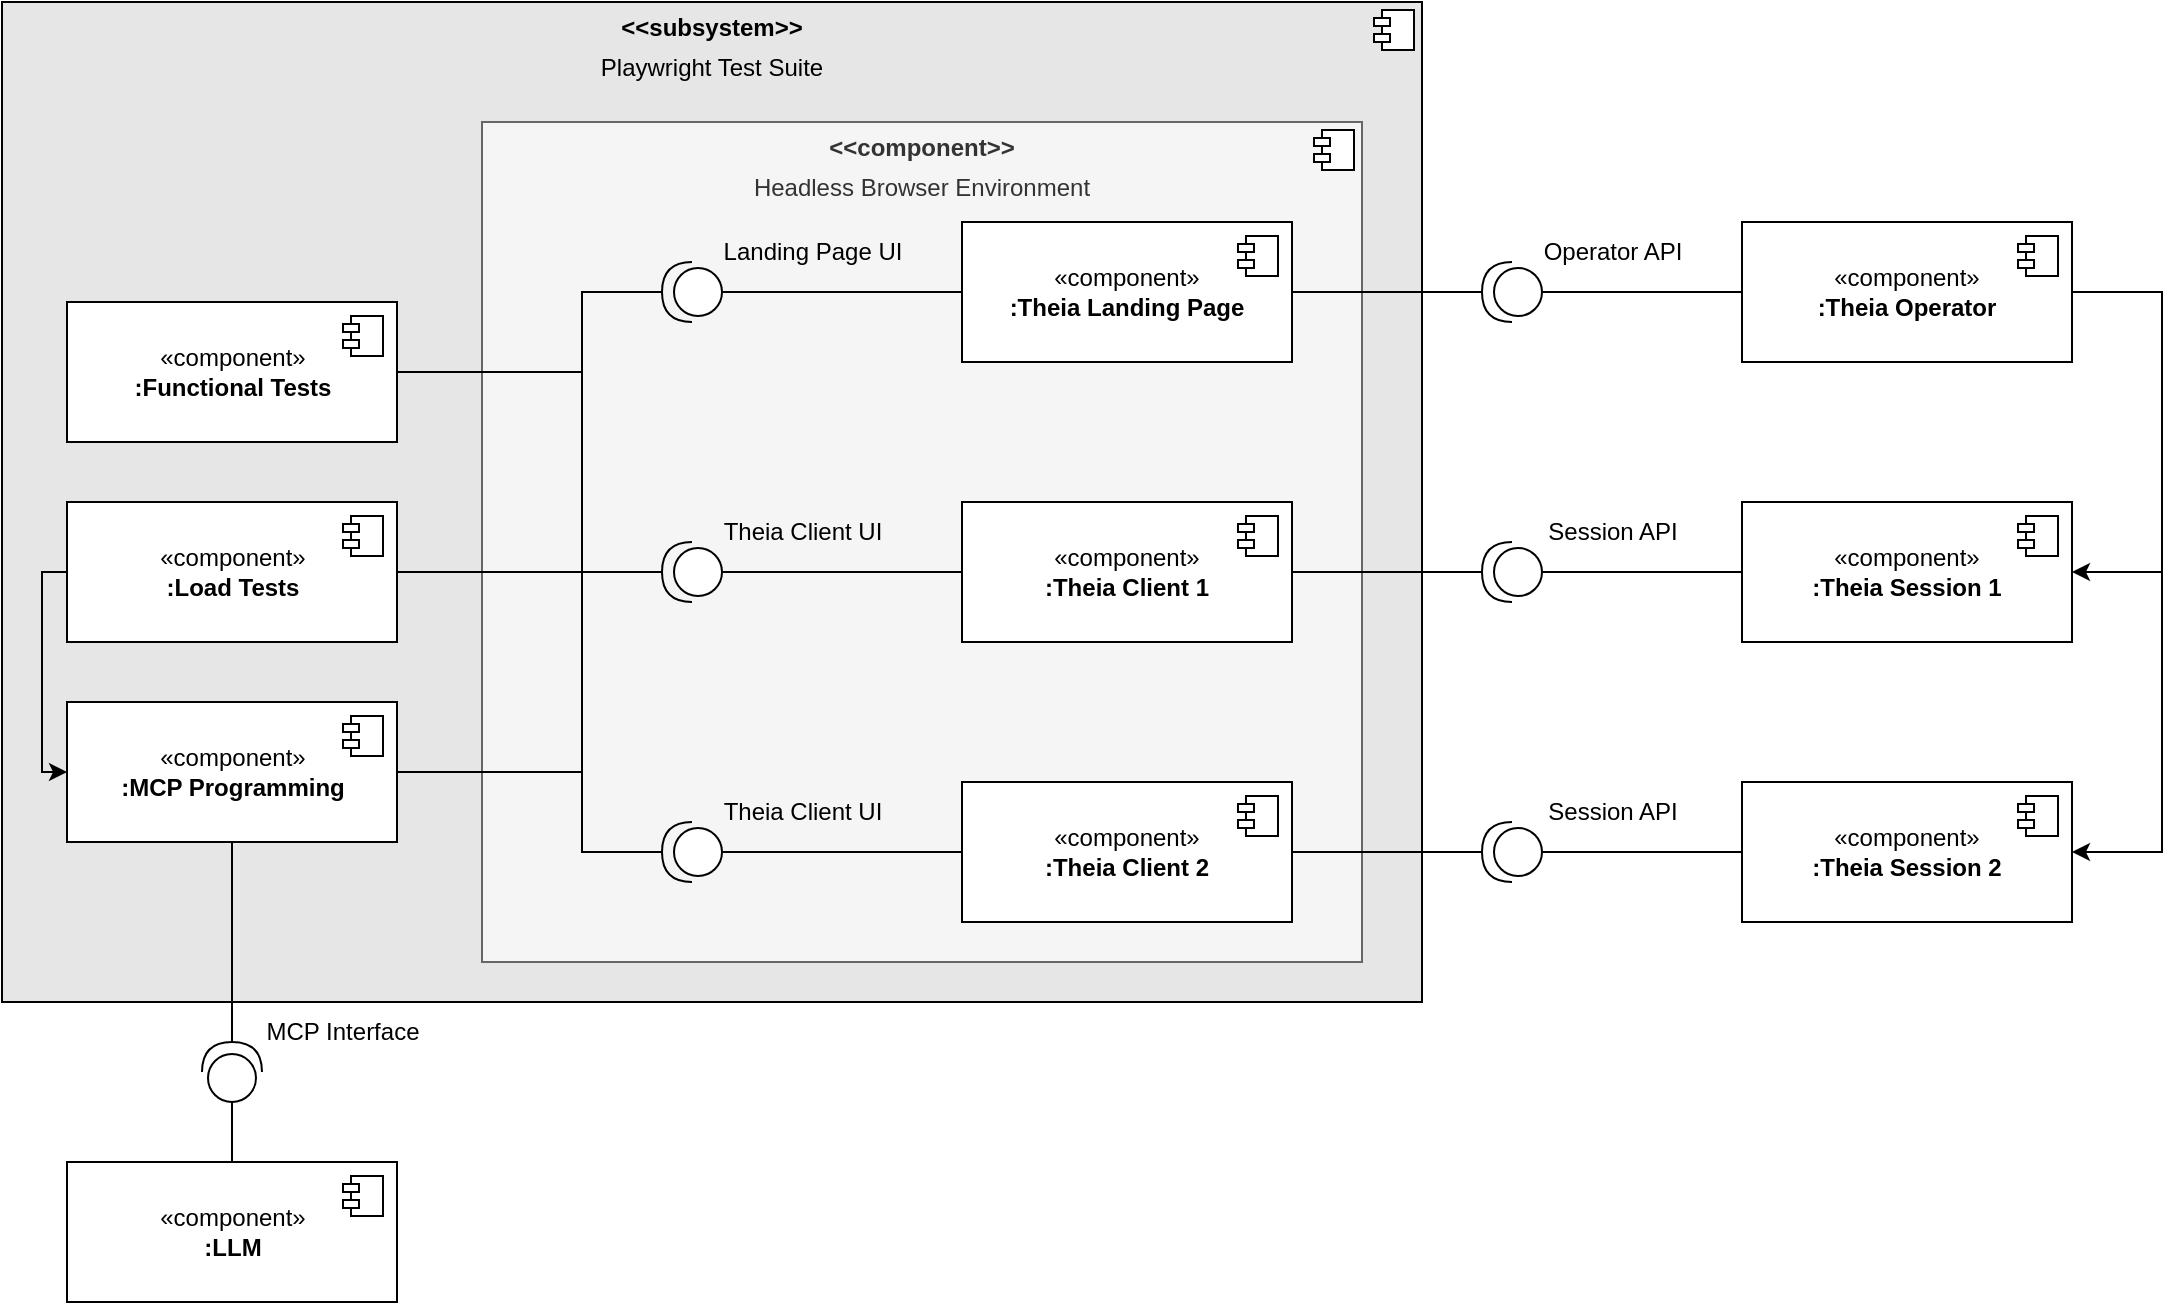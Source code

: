 <mxfile version="27.0.8">
  <diagram name="Page-1" id="qFxYQJbpSyoh8fPCr9-L">
    <mxGraphModel dx="1035" dy="888" grid="1" gridSize="10" guides="1" tooltips="1" connect="1" arrows="1" fold="1" page="1" pageScale="1" pageWidth="850" pageHeight="1100" math="0" shadow="0">
      <root>
        <mxCell id="0" />
        <mxCell id="1" parent="0" />
        <mxCell id="7NGxq5-9-iapTq57Xf24-4" value="&lt;p style=&quot;margin:0px;margin-top:6px;text-align:center;&quot;&gt;&lt;b&gt;&amp;lt;&amp;lt;subsystem&amp;gt;&amp;gt;&lt;/b&gt;&lt;/p&gt;&lt;p style=&quot;margin:0px;margin-top:6px;text-align:center;&quot;&gt;Playwright Test Suite&lt;/p&gt;" style="align=left;overflow=fill;html=1;dropTarget=0;whiteSpace=wrap;fillColor=#E6E6E6;" parent="1" vertex="1">
          <mxGeometry x="130" y="10" width="710" height="500" as="geometry" />
        </mxCell>
        <mxCell id="7NGxq5-9-iapTq57Xf24-5" value="" style="shape=component;jettyWidth=8;jettyHeight=4;" parent="7NGxq5-9-iapTq57Xf24-4" vertex="1">
          <mxGeometry x="1" width="20" height="20" relative="1" as="geometry">
            <mxPoint x="-24" y="4" as="offset" />
          </mxGeometry>
        </mxCell>
        <mxCell id="iGL5ITCLJhMQxGC2DGZs-3" value="&lt;p style=&quot;margin:0px;margin-top:6px;text-align:center;&quot;&gt;&lt;b&gt;&amp;lt;&amp;lt;component&amp;gt;&amp;gt;&lt;/b&gt;&lt;/p&gt;&lt;p style=&quot;margin:0px;margin-top:6px;text-align:center;&quot;&gt;Headless Browser Environment&lt;/p&gt;" style="align=left;overflow=fill;html=1;dropTarget=0;whiteSpace=wrap;fillColor=#f5f5f5;strokeColor=#666666;fontColor=#333333;" vertex="1" parent="1">
          <mxGeometry x="370" y="70" width="440" height="420" as="geometry" />
        </mxCell>
        <mxCell id="iGL5ITCLJhMQxGC2DGZs-4" value="" style="shape=component;jettyWidth=8;jettyHeight=4;" vertex="1" parent="iGL5ITCLJhMQxGC2DGZs-3">
          <mxGeometry x="1" width="20" height="20" relative="1" as="geometry">
            <mxPoint x="-24" y="4" as="offset" />
          </mxGeometry>
        </mxCell>
        <mxCell id="7NGxq5-9-iapTq57Xf24-54" style="edgeStyle=orthogonalEdgeStyle;rounded=0;orthogonalLoop=1;jettySize=auto;html=1;endArrow=none;startFill=0;" parent="1" source="7NGxq5-9-iapTq57Xf24-8" target="7NGxq5-9-iapTq57Xf24-32" edge="1">
          <mxGeometry relative="1" as="geometry">
            <Array as="points">
              <mxPoint x="420" y="195" />
              <mxPoint x="420" y="155" />
            </Array>
          </mxGeometry>
        </mxCell>
        <mxCell id="7NGxq5-9-iapTq57Xf24-8" value="«component»&lt;br&gt;&lt;b&gt;:Functional Tests&lt;/b&gt;" style="html=1;dropTarget=0;whiteSpace=wrap;" parent="1" vertex="1">
          <mxGeometry x="162.5" y="160" width="165" height="70" as="geometry" />
        </mxCell>
        <mxCell id="7NGxq5-9-iapTq57Xf24-9" value="" style="shape=module;jettyWidth=8;jettyHeight=4;" parent="7NGxq5-9-iapTq57Xf24-8" vertex="1">
          <mxGeometry x="1" width="20" height="20" relative="1" as="geometry">
            <mxPoint x="-27" y="7" as="offset" />
          </mxGeometry>
        </mxCell>
        <mxCell id="7NGxq5-9-iapTq57Xf24-14" style="edgeStyle=orthogonalEdgeStyle;rounded=0;orthogonalLoop=1;jettySize=auto;html=1;entryX=0;entryY=0.5;entryDx=0;entryDy=0;exitX=0;exitY=0.5;exitDx=0;exitDy=0;" parent="1" source="7NGxq5-9-iapTq57Xf24-10" target="7NGxq5-9-iapTq57Xf24-12" edge="1">
          <mxGeometry relative="1" as="geometry">
            <Array as="points">
              <mxPoint x="150" y="295" />
              <mxPoint x="150" y="395" />
            </Array>
          </mxGeometry>
        </mxCell>
        <mxCell id="7NGxq5-9-iapTq57Xf24-10" value="«component»&lt;br&gt;&lt;b&gt;:Load Tests&lt;/b&gt;" style="html=1;dropTarget=0;whiteSpace=wrap;" parent="1" vertex="1">
          <mxGeometry x="162.5" y="260" width="165" height="70" as="geometry" />
        </mxCell>
        <mxCell id="7NGxq5-9-iapTq57Xf24-11" value="" style="shape=module;jettyWidth=8;jettyHeight=4;" parent="7NGxq5-9-iapTq57Xf24-10" vertex="1">
          <mxGeometry x="1" width="20" height="20" relative="1" as="geometry">
            <mxPoint x="-27" y="7" as="offset" />
          </mxGeometry>
        </mxCell>
        <mxCell id="7NGxq5-9-iapTq57Xf24-55" style="edgeStyle=orthogonalEdgeStyle;rounded=0;orthogonalLoop=1;jettySize=auto;html=1;endArrow=none;startFill=0;" parent="1" source="7NGxq5-9-iapTq57Xf24-12" target="7NGxq5-9-iapTq57Xf24-37" edge="1">
          <mxGeometry relative="1" as="geometry">
            <Array as="points">
              <mxPoint x="420" y="395" />
              <mxPoint x="420" y="435" />
            </Array>
          </mxGeometry>
        </mxCell>
        <mxCell id="7NGxq5-9-iapTq57Xf24-12" value="«component»&lt;br&gt;&lt;b&gt;:MCP Programming&lt;/b&gt;" style="html=1;dropTarget=0;whiteSpace=wrap;" parent="1" vertex="1">
          <mxGeometry x="162.5" y="360" width="165" height="70" as="geometry" />
        </mxCell>
        <mxCell id="7NGxq5-9-iapTq57Xf24-13" value="" style="shape=module;jettyWidth=8;jettyHeight=4;" parent="7NGxq5-9-iapTq57Xf24-12" vertex="1">
          <mxGeometry x="1" width="20" height="20" relative="1" as="geometry">
            <mxPoint x="-27" y="7" as="offset" />
          </mxGeometry>
        </mxCell>
        <mxCell id="7NGxq5-9-iapTq57Xf24-20" value="" style="ellipse;whiteSpace=wrap;html=1;align=center;aspect=fixed;fillColor=none;strokeColor=none;resizable=0;perimeter=centerPerimeter;rotatable=0;allowArrows=0;points=[];outlineConnect=1;" parent="1" vertex="1">
          <mxGeometry x="230" y="570" width="10" height="10" as="geometry" />
        </mxCell>
        <mxCell id="7NGxq5-9-iapTq57Xf24-21" value="" style="shape=providedRequiredInterface;html=1;verticalLabelPosition=bottom;sketch=0;direction=north;" parent="1" vertex="1">
          <mxGeometry x="230" y="530" width="30" height="30" as="geometry" />
        </mxCell>
        <mxCell id="7NGxq5-9-iapTq57Xf24-27" style="edgeStyle=orthogonalEdgeStyle;rounded=0;orthogonalLoop=1;jettySize=auto;html=1;entryX=1;entryY=0.5;entryDx=0;entryDy=0;entryPerimeter=0;endArrow=none;startFill=0;" parent="1" source="7NGxq5-9-iapTq57Xf24-12" target="7NGxq5-9-iapTq57Xf24-21" edge="1">
          <mxGeometry relative="1" as="geometry" />
        </mxCell>
        <mxCell id="7NGxq5-9-iapTq57Xf24-28" value="MCP Interface" style="text;html=1;align=center;verticalAlign=middle;resizable=0;points=[];autosize=1;strokeColor=none;fillColor=none;" parent="1" vertex="1">
          <mxGeometry x="250" y="510" width="100" height="30" as="geometry" />
        </mxCell>
        <mxCell id="7NGxq5-9-iapTq57Xf24-31" style="edgeStyle=orthogonalEdgeStyle;rounded=0;orthogonalLoop=1;jettySize=auto;html=1;endArrow=none;startFill=0;" parent="1" source="7NGxq5-9-iapTq57Xf24-29" target="7NGxq5-9-iapTq57Xf24-21" edge="1">
          <mxGeometry relative="1" as="geometry" />
        </mxCell>
        <mxCell id="7NGxq5-9-iapTq57Xf24-29" value="«component»&lt;br&gt;&lt;b&gt;:LLM&lt;/b&gt;" style="html=1;dropTarget=0;whiteSpace=wrap;" parent="1" vertex="1">
          <mxGeometry x="162.5" y="590" width="165" height="70" as="geometry" />
        </mxCell>
        <mxCell id="7NGxq5-9-iapTq57Xf24-30" value="" style="shape=module;jettyWidth=8;jettyHeight=4;" parent="7NGxq5-9-iapTq57Xf24-29" vertex="1">
          <mxGeometry x="1" width="20" height="20" relative="1" as="geometry">
            <mxPoint x="-27" y="7" as="offset" />
          </mxGeometry>
        </mxCell>
        <mxCell id="7NGxq5-9-iapTq57Xf24-49" style="edgeStyle=orthogonalEdgeStyle;rounded=0;orthogonalLoop=1;jettySize=auto;html=1;endArrow=none;startFill=0;" parent="1" source="7NGxq5-9-iapTq57Xf24-32" target="7NGxq5-9-iapTq57Xf24-39" edge="1">
          <mxGeometry relative="1" as="geometry" />
        </mxCell>
        <mxCell id="7NGxq5-9-iapTq57Xf24-32" value="" style="shape=providedRequiredInterface;html=1;verticalLabelPosition=bottom;sketch=0;direction=west;" parent="1" vertex="1">
          <mxGeometry x="460" y="140" width="30" height="30" as="geometry" />
        </mxCell>
        <mxCell id="7NGxq5-9-iapTq57Xf24-34" value="Landing Page UI" style="text;html=1;align=center;verticalAlign=middle;resizable=0;points=[];autosize=1;strokeColor=none;fillColor=none;" parent="1" vertex="1">
          <mxGeometry x="480" y="120" width="110" height="30" as="geometry" />
        </mxCell>
        <mxCell id="7NGxq5-9-iapTq57Xf24-48" style="edgeStyle=orthogonalEdgeStyle;rounded=0;orthogonalLoop=1;jettySize=auto;html=1;endArrow=none;startFill=0;" parent="1" source="7NGxq5-9-iapTq57Xf24-35" target="7NGxq5-9-iapTq57Xf24-41" edge="1">
          <mxGeometry relative="1" as="geometry" />
        </mxCell>
        <mxCell id="7NGxq5-9-iapTq57Xf24-35" value="" style="shape=providedRequiredInterface;html=1;verticalLabelPosition=bottom;sketch=0;direction=west;" parent="1" vertex="1">
          <mxGeometry x="460" y="280" width="30" height="30" as="geometry" />
        </mxCell>
        <mxCell id="7NGxq5-9-iapTq57Xf24-36" value="Theia Client UI" style="text;html=1;align=center;verticalAlign=middle;resizable=0;points=[];autosize=1;strokeColor=none;fillColor=none;" parent="1" vertex="1">
          <mxGeometry x="480" y="260" width="100" height="30" as="geometry" />
        </mxCell>
        <mxCell id="7NGxq5-9-iapTq57Xf24-47" style="edgeStyle=orthogonalEdgeStyle;rounded=0;orthogonalLoop=1;jettySize=auto;html=1;endArrow=none;startFill=0;" parent="1" source="7NGxq5-9-iapTq57Xf24-37" target="7NGxq5-9-iapTq57Xf24-43" edge="1">
          <mxGeometry relative="1" as="geometry" />
        </mxCell>
        <mxCell id="7NGxq5-9-iapTq57Xf24-37" value="" style="shape=providedRequiredInterface;html=1;verticalLabelPosition=bottom;sketch=0;direction=west;" parent="1" vertex="1">
          <mxGeometry x="460" y="420" width="30" height="30" as="geometry" />
        </mxCell>
        <mxCell id="7NGxq5-9-iapTq57Xf24-38" value="Theia Client UI" style="text;html=1;align=center;verticalAlign=middle;resizable=0;points=[];autosize=1;strokeColor=none;fillColor=none;" parent="1" vertex="1">
          <mxGeometry x="480" y="400" width="100" height="30" as="geometry" />
        </mxCell>
        <mxCell id="7NGxq5-9-iapTq57Xf24-64" style="edgeStyle=orthogonalEdgeStyle;rounded=0;orthogonalLoop=1;jettySize=auto;html=1;endArrow=none;startFill=0;" parent="1" source="7NGxq5-9-iapTq57Xf24-39" target="7NGxq5-9-iapTq57Xf24-58" edge="1">
          <mxGeometry relative="1" as="geometry" />
        </mxCell>
        <mxCell id="7NGxq5-9-iapTq57Xf24-39" value="«component»&lt;br&gt;&lt;b&gt;:Theia Landing Page&lt;/b&gt;" style="html=1;dropTarget=0;whiteSpace=wrap;" parent="1" vertex="1">
          <mxGeometry x="610" y="120" width="165" height="70" as="geometry" />
        </mxCell>
        <mxCell id="7NGxq5-9-iapTq57Xf24-40" value="" style="shape=module;jettyWidth=8;jettyHeight=4;" parent="7NGxq5-9-iapTq57Xf24-39" vertex="1">
          <mxGeometry x="1" width="20" height="20" relative="1" as="geometry">
            <mxPoint x="-27" y="7" as="offset" />
          </mxGeometry>
        </mxCell>
        <mxCell id="7NGxq5-9-iapTq57Xf24-65" style="edgeStyle=orthogonalEdgeStyle;rounded=0;orthogonalLoop=1;jettySize=auto;html=1;endArrow=none;startFill=0;" parent="1" source="7NGxq5-9-iapTq57Xf24-41" target="7NGxq5-9-iapTq57Xf24-60" edge="1">
          <mxGeometry relative="1" as="geometry" />
        </mxCell>
        <mxCell id="7NGxq5-9-iapTq57Xf24-41" value="«component»&lt;br&gt;&lt;b&gt;:Theia Client 1&lt;/b&gt;" style="html=1;dropTarget=0;whiteSpace=wrap;" parent="1" vertex="1">
          <mxGeometry x="610" y="260" width="165" height="70" as="geometry" />
        </mxCell>
        <mxCell id="7NGxq5-9-iapTq57Xf24-42" value="" style="shape=module;jettyWidth=8;jettyHeight=4;" parent="7NGxq5-9-iapTq57Xf24-41" vertex="1">
          <mxGeometry x="1" width="20" height="20" relative="1" as="geometry">
            <mxPoint x="-27" y="7" as="offset" />
          </mxGeometry>
        </mxCell>
        <mxCell id="7NGxq5-9-iapTq57Xf24-66" style="edgeStyle=orthogonalEdgeStyle;rounded=0;orthogonalLoop=1;jettySize=auto;html=1;endArrow=none;startFill=0;" parent="1" source="7NGxq5-9-iapTq57Xf24-43" target="7NGxq5-9-iapTq57Xf24-62" edge="1">
          <mxGeometry relative="1" as="geometry" />
        </mxCell>
        <mxCell id="7NGxq5-9-iapTq57Xf24-43" value="«component»&lt;br&gt;&lt;b&gt;:Theia Client 2&lt;/b&gt;" style="html=1;dropTarget=0;whiteSpace=wrap;" parent="1" vertex="1">
          <mxGeometry x="610" y="400" width="165" height="70" as="geometry" />
        </mxCell>
        <mxCell id="7NGxq5-9-iapTq57Xf24-44" value="" style="shape=module;jettyWidth=8;jettyHeight=4;" parent="7NGxq5-9-iapTq57Xf24-43" vertex="1">
          <mxGeometry x="1" width="20" height="20" relative="1" as="geometry">
            <mxPoint x="-27" y="7" as="offset" />
          </mxGeometry>
        </mxCell>
        <mxCell id="7NGxq5-9-iapTq57Xf24-74" style="edgeStyle=orthogonalEdgeStyle;rounded=0;orthogonalLoop=1;jettySize=auto;html=1;entryX=1;entryY=0.5;entryDx=0;entryDy=0;exitX=1;exitY=0.5;exitDx=0;exitDy=0;" parent="1" source="7NGxq5-9-iapTq57Xf24-45" target="7NGxq5-9-iapTq57Xf24-67" edge="1">
          <mxGeometry relative="1" as="geometry">
            <Array as="points">
              <mxPoint x="1210" y="155" />
              <mxPoint x="1210" y="295" />
            </Array>
          </mxGeometry>
        </mxCell>
        <mxCell id="7NGxq5-9-iapTq57Xf24-75" style="edgeStyle=orthogonalEdgeStyle;rounded=0;orthogonalLoop=1;jettySize=auto;html=1;entryX=1;entryY=0.5;entryDx=0;entryDy=0;exitX=1;exitY=0.5;exitDx=0;exitDy=0;" parent="1" source="7NGxq5-9-iapTq57Xf24-45" target="7NGxq5-9-iapTq57Xf24-69" edge="1">
          <mxGeometry relative="1" as="geometry">
            <Array as="points">
              <mxPoint x="1210" y="155" />
              <mxPoint x="1210" y="435" />
            </Array>
          </mxGeometry>
        </mxCell>
        <mxCell id="7NGxq5-9-iapTq57Xf24-45" value="«component»&lt;br&gt;&lt;b&gt;:Theia Operator&lt;/b&gt;" style="html=1;dropTarget=0;whiteSpace=wrap;" parent="1" vertex="1">
          <mxGeometry x="1000" y="120" width="165" height="70" as="geometry" />
        </mxCell>
        <mxCell id="7NGxq5-9-iapTq57Xf24-46" value="" style="shape=module;jettyWidth=8;jettyHeight=4;" parent="7NGxq5-9-iapTq57Xf24-45" vertex="1">
          <mxGeometry x="1" width="20" height="20" relative="1" as="geometry">
            <mxPoint x="-27" y="7" as="offset" />
          </mxGeometry>
        </mxCell>
        <mxCell id="7NGxq5-9-iapTq57Xf24-53" style="edgeStyle=orthogonalEdgeStyle;rounded=0;orthogonalLoop=1;jettySize=auto;html=1;entryX=1;entryY=0.5;entryDx=0;entryDy=0;entryPerimeter=0;endArrow=none;startFill=0;" parent="1" source="7NGxq5-9-iapTq57Xf24-10" target="7NGxq5-9-iapTq57Xf24-35" edge="1">
          <mxGeometry relative="1" as="geometry" />
        </mxCell>
        <mxCell id="7NGxq5-9-iapTq57Xf24-56" style="edgeStyle=orthogonalEdgeStyle;rounded=0;orthogonalLoop=1;jettySize=auto;html=1;entryX=1;entryY=0.5;entryDx=0;entryDy=0;entryPerimeter=0;endArrow=none;startFill=0;" parent="1" source="7NGxq5-9-iapTq57Xf24-10" target="7NGxq5-9-iapTq57Xf24-37" edge="1">
          <mxGeometry relative="1" as="geometry">
            <Array as="points">
              <mxPoint x="420" y="295" />
              <mxPoint x="420" y="435" />
            </Array>
          </mxGeometry>
        </mxCell>
        <mxCell id="7NGxq5-9-iapTq57Xf24-57" style="edgeStyle=orthogonalEdgeStyle;rounded=0;orthogonalLoop=1;jettySize=auto;html=1;entryX=1;entryY=0.5;entryDx=0;entryDy=0;entryPerimeter=0;endArrow=none;startFill=0;" parent="1" source="7NGxq5-9-iapTq57Xf24-10" target="7NGxq5-9-iapTq57Xf24-32" edge="1">
          <mxGeometry relative="1" as="geometry">
            <Array as="points">
              <mxPoint x="420" y="295" />
              <mxPoint x="420" y="155" />
            </Array>
          </mxGeometry>
        </mxCell>
        <mxCell id="7NGxq5-9-iapTq57Xf24-71" style="edgeStyle=orthogonalEdgeStyle;rounded=0;orthogonalLoop=1;jettySize=auto;html=1;endArrow=none;startFill=0;" parent="1" source="7NGxq5-9-iapTq57Xf24-58" target="7NGxq5-9-iapTq57Xf24-45" edge="1">
          <mxGeometry relative="1" as="geometry" />
        </mxCell>
        <mxCell id="7NGxq5-9-iapTq57Xf24-58" value="" style="shape=providedRequiredInterface;html=1;verticalLabelPosition=bottom;sketch=0;direction=west;" parent="1" vertex="1">
          <mxGeometry x="870" y="140" width="30" height="30" as="geometry" />
        </mxCell>
        <mxCell id="7NGxq5-9-iapTq57Xf24-59" value="Operator API" style="text;html=1;align=center;verticalAlign=middle;resizable=0;points=[];autosize=1;strokeColor=none;fillColor=none;" parent="1" vertex="1">
          <mxGeometry x="890" y="120" width="90" height="30" as="geometry" />
        </mxCell>
        <mxCell id="7NGxq5-9-iapTq57Xf24-72" style="edgeStyle=orthogonalEdgeStyle;rounded=0;orthogonalLoop=1;jettySize=auto;html=1;endArrow=none;startFill=0;" parent="1" source="7NGxq5-9-iapTq57Xf24-60" target="7NGxq5-9-iapTq57Xf24-67" edge="1">
          <mxGeometry relative="1" as="geometry" />
        </mxCell>
        <mxCell id="7NGxq5-9-iapTq57Xf24-60" value="" style="shape=providedRequiredInterface;html=1;verticalLabelPosition=bottom;sketch=0;direction=west;" parent="1" vertex="1">
          <mxGeometry x="870" y="280" width="30" height="30" as="geometry" />
        </mxCell>
        <mxCell id="7NGxq5-9-iapTq57Xf24-61" value="Session API" style="text;html=1;align=center;verticalAlign=middle;resizable=0;points=[];autosize=1;strokeColor=none;fillColor=none;" parent="1" vertex="1">
          <mxGeometry x="890" y="260" width="90" height="30" as="geometry" />
        </mxCell>
        <mxCell id="7NGxq5-9-iapTq57Xf24-73" style="edgeStyle=orthogonalEdgeStyle;rounded=0;orthogonalLoop=1;jettySize=auto;html=1;endArrow=none;startFill=0;" parent="1" source="7NGxq5-9-iapTq57Xf24-62" target="7NGxq5-9-iapTq57Xf24-69" edge="1">
          <mxGeometry relative="1" as="geometry" />
        </mxCell>
        <mxCell id="7NGxq5-9-iapTq57Xf24-62" value="" style="shape=providedRequiredInterface;html=1;verticalLabelPosition=bottom;sketch=0;direction=west;" parent="1" vertex="1">
          <mxGeometry x="870" y="420" width="30" height="30" as="geometry" />
        </mxCell>
        <mxCell id="7NGxq5-9-iapTq57Xf24-63" value="Session API" style="text;html=1;align=center;verticalAlign=middle;resizable=0;points=[];autosize=1;strokeColor=none;fillColor=none;" parent="1" vertex="1">
          <mxGeometry x="890" y="400" width="90" height="30" as="geometry" />
        </mxCell>
        <mxCell id="7NGxq5-9-iapTq57Xf24-67" value="«component»&lt;br&gt;&lt;b&gt;:Theia Session 1&lt;/b&gt;" style="html=1;dropTarget=0;whiteSpace=wrap;" parent="1" vertex="1">
          <mxGeometry x="1000" y="260" width="165" height="70" as="geometry" />
        </mxCell>
        <mxCell id="7NGxq5-9-iapTq57Xf24-68" value="" style="shape=module;jettyWidth=8;jettyHeight=4;" parent="7NGxq5-9-iapTq57Xf24-67" vertex="1">
          <mxGeometry x="1" width="20" height="20" relative="1" as="geometry">
            <mxPoint x="-27" y="7" as="offset" />
          </mxGeometry>
        </mxCell>
        <mxCell id="7NGxq5-9-iapTq57Xf24-69" value="«component»&lt;br&gt;&lt;b&gt;:Theia Session 2&lt;/b&gt;" style="html=1;dropTarget=0;whiteSpace=wrap;" parent="1" vertex="1">
          <mxGeometry x="1000" y="400" width="165" height="70" as="geometry" />
        </mxCell>
        <mxCell id="7NGxq5-9-iapTq57Xf24-70" value="" style="shape=module;jettyWidth=8;jettyHeight=4;" parent="7NGxq5-9-iapTq57Xf24-69" vertex="1">
          <mxGeometry x="1" width="20" height="20" relative="1" as="geometry">
            <mxPoint x="-27" y="7" as="offset" />
          </mxGeometry>
        </mxCell>
      </root>
    </mxGraphModel>
  </diagram>
</mxfile>
